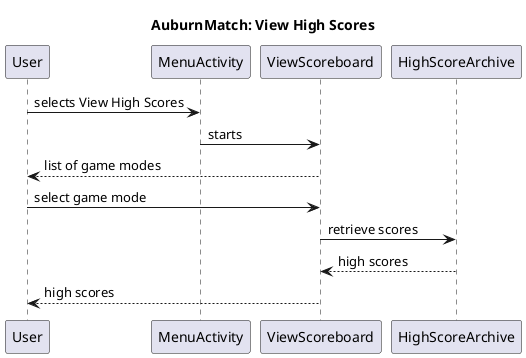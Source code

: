 @startuml
title AuburnMatch: View High Scores
User -> MenuActivity : selects View High Scores
MenuActivity -> ViewScoreboard : starts
User <-- ViewScoreboard : list of game modes
User -> ViewScoreboard : select game mode
ViewScoreboard -> HighScoreArchive : retrieve scores
ViewScoreboard <-- HighScoreArchive : high scores
User <-- ViewScoreboard : high scores
@enduml